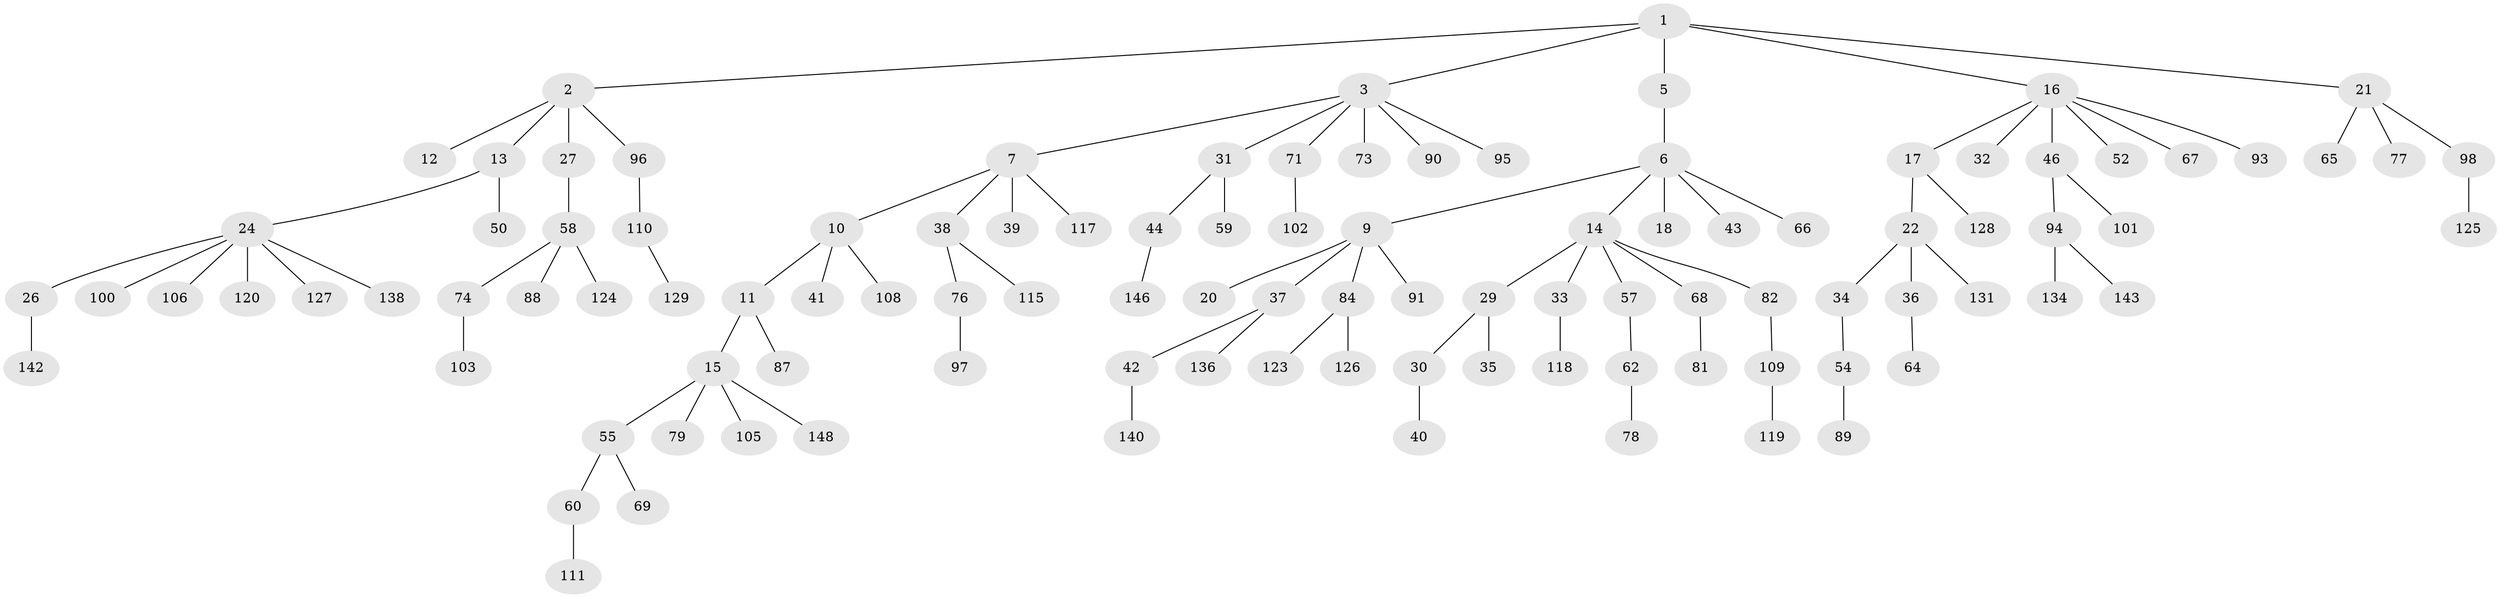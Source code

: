 // original degree distribution, {6: 0.02027027027027027, 5: 0.04054054054054054, 4: 0.06756756756756757, 2: 0.19594594594594594, 7: 0.006756756756756757, 3: 0.14189189189189189, 1: 0.527027027027027}
// Generated by graph-tools (version 1.1) at 2025/11/02/27/25 16:11:25]
// undirected, 106 vertices, 105 edges
graph export_dot {
graph [start="1"]
  node [color=gray90,style=filled];
  1 [super="+19"];
  2 [super="+8"];
  3 [super="+4"];
  5;
  6 [super="+85"];
  7 [super="+25"];
  9 [super="+61"];
  10 [super="+51"];
  11;
  12 [super="+48"];
  13 [super="+83"];
  14;
  15 [super="+130"];
  16 [super="+28"];
  17 [super="+23"];
  18;
  20 [super="+70"];
  21 [super="+53"];
  22 [super="+86"];
  24 [super="+47"];
  26 [super="+75"];
  27;
  29;
  30;
  31 [super="+56"];
  32;
  33 [super="+72"];
  34;
  35 [super="+107"];
  36 [super="+45"];
  37 [super="+63"];
  38;
  39;
  40 [super="+49"];
  41 [super="+116"];
  42 [super="+135"];
  43;
  44;
  46 [super="+139"];
  50;
  52;
  54;
  55;
  57 [super="+147"];
  58 [super="+121"];
  59;
  60 [super="+99"];
  62 [super="+145"];
  64;
  65;
  66 [super="+112"];
  67 [super="+92"];
  68 [super="+114"];
  69 [super="+141"];
  71;
  73;
  74;
  76 [super="+80"];
  77;
  78;
  79;
  81;
  82 [super="+113"];
  84;
  87;
  88;
  89;
  90;
  91;
  93;
  94 [super="+133"];
  95;
  96;
  97;
  98 [super="+132"];
  100;
  101 [super="+104"];
  102 [super="+144"];
  103;
  105;
  106;
  108;
  109;
  110 [super="+122"];
  111;
  115;
  117;
  118;
  119 [super="+137"];
  120;
  123;
  124;
  125;
  126;
  127;
  128;
  129;
  131;
  134;
  136;
  138;
  140;
  142;
  143;
  146;
  148;
  1 -- 2;
  1 -- 3;
  1 -- 5;
  1 -- 16;
  1 -- 21;
  2 -- 12;
  2 -- 13;
  2 -- 27;
  2 -- 96;
  3 -- 31;
  3 -- 73;
  3 -- 95;
  3 -- 90;
  3 -- 7;
  3 -- 71;
  5 -- 6;
  6 -- 9;
  6 -- 14;
  6 -- 18;
  6 -- 43;
  6 -- 66;
  7 -- 10;
  7 -- 117;
  7 -- 39;
  7 -- 38;
  9 -- 20;
  9 -- 37;
  9 -- 91;
  9 -- 84;
  10 -- 11;
  10 -- 41;
  10 -- 108;
  11 -- 15;
  11 -- 87;
  13 -- 24;
  13 -- 50;
  14 -- 29;
  14 -- 33;
  14 -- 57;
  14 -- 68;
  14 -- 82;
  15 -- 55;
  15 -- 79;
  15 -- 105;
  15 -- 148;
  16 -- 17;
  16 -- 32;
  16 -- 67;
  16 -- 52;
  16 -- 93;
  16 -- 46;
  17 -- 22;
  17 -- 128;
  21 -- 77;
  21 -- 65;
  21 -- 98;
  22 -- 34;
  22 -- 36;
  22 -- 131;
  24 -- 26;
  24 -- 127;
  24 -- 100;
  24 -- 138;
  24 -- 106;
  24 -- 120;
  26 -- 142;
  27 -- 58;
  29 -- 30;
  29 -- 35;
  30 -- 40;
  31 -- 44;
  31 -- 59;
  33 -- 118;
  34 -- 54;
  36 -- 64;
  37 -- 42;
  37 -- 136;
  38 -- 76;
  38 -- 115;
  42 -- 140;
  44 -- 146;
  46 -- 94;
  46 -- 101;
  54 -- 89;
  55 -- 60;
  55 -- 69;
  57 -- 62;
  58 -- 74;
  58 -- 88;
  58 -- 124;
  60 -- 111;
  62 -- 78;
  68 -- 81;
  71 -- 102;
  74 -- 103;
  76 -- 97;
  82 -- 109;
  84 -- 123;
  84 -- 126;
  94 -- 134;
  94 -- 143;
  96 -- 110;
  98 -- 125;
  109 -- 119;
  110 -- 129;
}
